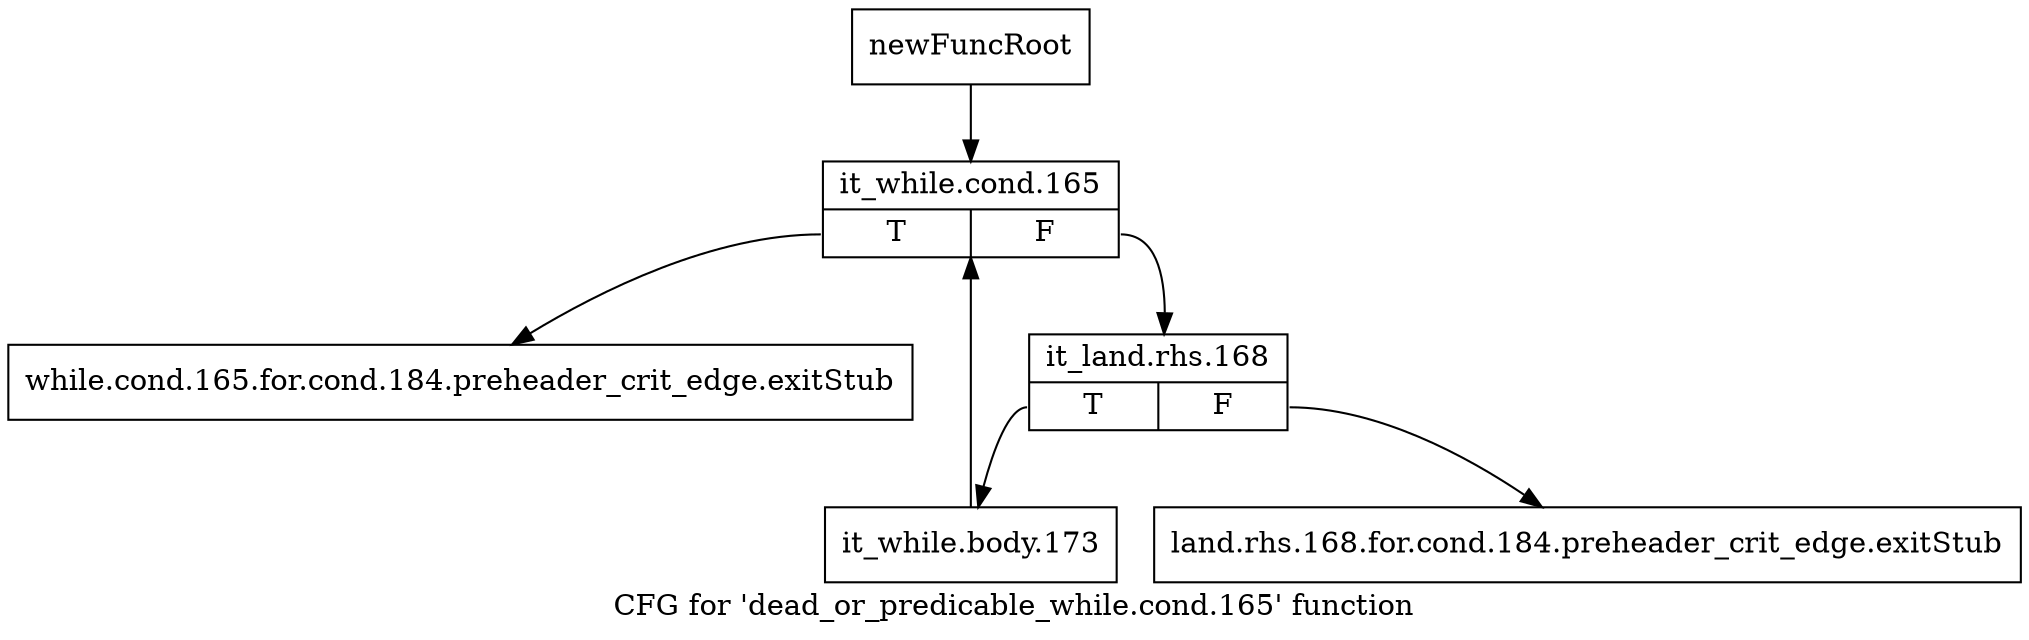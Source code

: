 digraph "CFG for 'dead_or_predicable_while.cond.165' function" {
	label="CFG for 'dead_or_predicable_while.cond.165' function";

	Node0xb2d87a0 [shape=record,label="{newFuncRoot}"];
	Node0xb2d87a0 -> Node0xb2d8890;
	Node0xb2d87f0 [shape=record,label="{while.cond.165.for.cond.184.preheader_crit_edge.exitStub}"];
	Node0xb2d8840 [shape=record,label="{land.rhs.168.for.cond.184.preheader_crit_edge.exitStub}"];
	Node0xb2d8890 [shape=record,label="{it_while.cond.165|{<s0>T|<s1>F}}"];
	Node0xb2d8890:s0 -> Node0xb2d87f0;
	Node0xb2d8890:s1 -> Node0xb2d88e0;
	Node0xb2d88e0 [shape=record,label="{it_land.rhs.168|{<s0>T|<s1>F}}"];
	Node0xb2d88e0:s0 -> Node0xb2d8930;
	Node0xb2d88e0:s1 -> Node0xb2d8840;
	Node0xb2d8930 [shape=record,label="{it_while.body.173}"];
	Node0xb2d8930 -> Node0xb2d8890;
}
